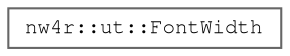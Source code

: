 digraph "Graphical Class Hierarchy"
{
 // LATEX_PDF_SIZE
  bgcolor="transparent";
  edge [fontname=FreeMono,fontsize=10,labelfontname=FreeMono,labelfontsize=10];
  node [fontname=FreeMono,fontsize=10,shape=box,height=0.2,width=0.4];
  rankdir="LR";
  Node0 [label="nw4r::ut::FontWidth",height=0.2,width=0.4,color="grey40", fillcolor="white", style="filled",URL="$structnw4r_1_1ut_1_1_font_width.html",tooltip=" "];
}

